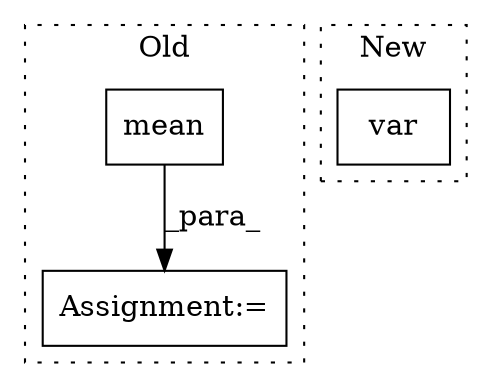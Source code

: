 digraph G {
subgraph cluster0 {
1 [label="mean" a="32" s="3977,3983" l="5,1" shape="box"];
3 [label="Assignment:=" a="7" s="3972" l="2" shape="box"];
label = "Old";
style="dotted";
}
subgraph cluster1 {
2 [label="var" a="32" s="4992" l="5" shape="box"];
label = "New";
style="dotted";
}
1 -> 3 [label="_para_"];
}